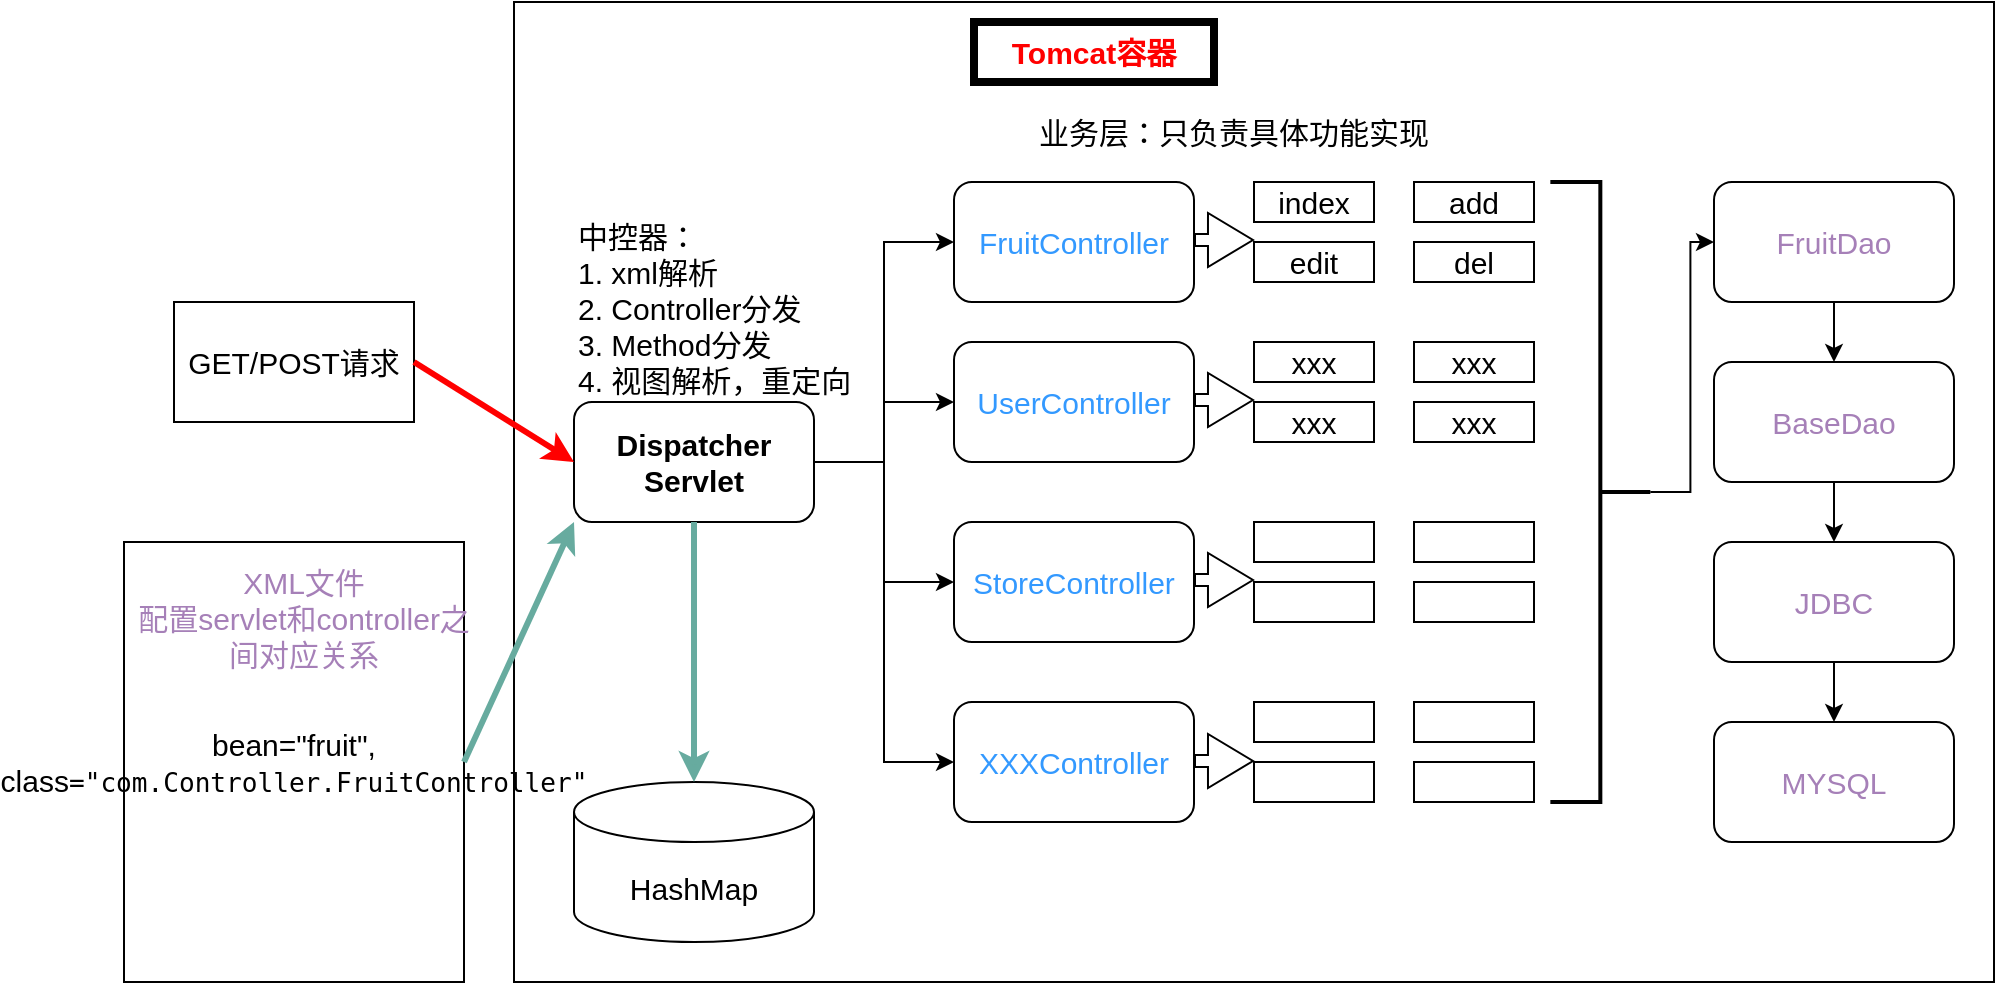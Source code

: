 <mxfile version="20.8.18" type="github">
  <diagram name="第 1 页" id="aFzcCpfWtaJ6C6KxCQzh">
    <mxGraphModel dx="1949" dy="678" grid="1" gridSize="10" guides="1" tooltips="1" connect="1" arrows="1" fold="1" page="1" pageScale="1" pageWidth="827" pageHeight="1169" math="0" shadow="0">
      <root>
        <mxCell id="0" />
        <mxCell id="1" parent="0" />
        <mxCell id="q14jdjyVmT1wQUSNURog-1" value="" style="rounded=0;whiteSpace=wrap;html=1;" vertex="1" parent="1">
          <mxGeometry x="80" y="50" width="740" height="490" as="geometry" />
        </mxCell>
        <mxCell id="q14jdjyVmT1wQUSNURog-2" value="Tomcat容器" style="text;html=1;strokeColor=default;fillColor=none;align=center;verticalAlign=middle;whiteSpace=wrap;rounded=0;fontColor=#FF0000;fontStyle=1;fontSize=15;strokeWidth=4;" vertex="1" parent="1">
          <mxGeometry x="310" y="60" width="120" height="30" as="geometry" />
        </mxCell>
        <mxCell id="q14jdjyVmT1wQUSNURog-10" style="edgeStyle=orthogonalEdgeStyle;rounded=0;orthogonalLoop=1;jettySize=auto;html=1;exitX=1;exitY=0.5;exitDx=0;exitDy=0;entryX=0;entryY=0.5;entryDx=0;entryDy=0;fontSize=15;fontColor=#000000;" edge="1" parent="1" source="q14jdjyVmT1wQUSNURog-3" target="q14jdjyVmT1wQUSNURog-6">
          <mxGeometry relative="1" as="geometry" />
        </mxCell>
        <mxCell id="q14jdjyVmT1wQUSNURog-11" style="edgeStyle=orthogonalEdgeStyle;rounded=0;orthogonalLoop=1;jettySize=auto;html=1;exitX=1;exitY=0.5;exitDx=0;exitDy=0;entryX=0;entryY=0.5;entryDx=0;entryDy=0;fontSize=15;fontColor=#000000;" edge="1" parent="1" source="q14jdjyVmT1wQUSNURog-3" target="q14jdjyVmT1wQUSNURog-7">
          <mxGeometry relative="1" as="geometry" />
        </mxCell>
        <mxCell id="q14jdjyVmT1wQUSNURog-12" style="edgeStyle=orthogonalEdgeStyle;rounded=0;orthogonalLoop=1;jettySize=auto;html=1;exitX=1;exitY=0.5;exitDx=0;exitDy=0;entryX=0;entryY=0.5;entryDx=0;entryDy=0;fontSize=15;fontColor=#000000;" edge="1" parent="1" source="q14jdjyVmT1wQUSNURog-3" target="q14jdjyVmT1wQUSNURog-8">
          <mxGeometry relative="1" as="geometry" />
        </mxCell>
        <mxCell id="q14jdjyVmT1wQUSNURog-13" style="edgeStyle=orthogonalEdgeStyle;rounded=0;orthogonalLoop=1;jettySize=auto;html=1;exitX=1;exitY=0.5;exitDx=0;exitDy=0;entryX=0;entryY=0.5;entryDx=0;entryDy=0;fontSize=15;fontColor=#000000;" edge="1" parent="1" source="q14jdjyVmT1wQUSNURog-3" target="q14jdjyVmT1wQUSNURog-5">
          <mxGeometry relative="1" as="geometry" />
        </mxCell>
        <mxCell id="q14jdjyVmT1wQUSNURog-3" value="Dispatcher Servlet" style="rounded=1;whiteSpace=wrap;html=1;fontSize=15;fontColor=#000000;fontStyle=1" vertex="1" parent="1">
          <mxGeometry x="110" y="250" width="120" height="60" as="geometry" />
        </mxCell>
        <mxCell id="q14jdjyVmT1wQUSNURog-5" value="FruitController" style="rounded=1;whiteSpace=wrap;html=1;fontSize=15;fontColor=#3399FF;" vertex="1" parent="1">
          <mxGeometry x="300" y="140" width="120" height="60" as="geometry" />
        </mxCell>
        <mxCell id="q14jdjyVmT1wQUSNURog-6" value="UserController" style="rounded=1;whiteSpace=wrap;html=1;fontSize=15;fontColor=#3399FF;" vertex="1" parent="1">
          <mxGeometry x="300" y="220" width="120" height="60" as="geometry" />
        </mxCell>
        <mxCell id="q14jdjyVmT1wQUSNURog-7" value="StoreController" style="rounded=1;whiteSpace=wrap;html=1;fontSize=15;fontColor=#3399FF;" vertex="1" parent="1">
          <mxGeometry x="300" y="310" width="120" height="60" as="geometry" />
        </mxCell>
        <mxCell id="q14jdjyVmT1wQUSNURog-8" value="XXXController" style="rounded=1;whiteSpace=wrap;html=1;fontSize=15;fontColor=#3399FF;" vertex="1" parent="1">
          <mxGeometry x="300" y="400" width="120" height="60" as="geometry" />
        </mxCell>
        <mxCell id="q14jdjyVmT1wQUSNURog-14" value="中控器：&lt;br&gt;1. xml解析&lt;br&gt;2. Controller分发&lt;br&gt;3. Method分发&lt;br&gt;4. 视图解析，重定向" style="text;html=1;strokeColor=none;fillColor=none;align=left;verticalAlign=middle;whiteSpace=wrap;rounded=0;fontSize=15;fontColor=#000000;horizontal=1;" vertex="1" parent="1">
          <mxGeometry x="110" y="125" width="140" height="155" as="geometry" />
        </mxCell>
        <mxCell id="q14jdjyVmT1wQUSNURog-15" value="业务层：只负责具体功能实现" style="text;html=1;strokeColor=none;fillColor=none;align=center;verticalAlign=middle;whiteSpace=wrap;rounded=0;fontSize=15;fontColor=#000000;" vertex="1" parent="1">
          <mxGeometry x="330" y="100" width="220" height="30" as="geometry" />
        </mxCell>
        <mxCell id="q14jdjyVmT1wQUSNURog-16" value="index" style="rounded=0;whiteSpace=wrap;html=1;strokeColor=default;strokeWidth=1;fontSize=15;fontColor=#000000;" vertex="1" parent="1">
          <mxGeometry x="450" y="140" width="60" height="20" as="geometry" />
        </mxCell>
        <mxCell id="q14jdjyVmT1wQUSNURog-17" value="add" style="rounded=0;whiteSpace=wrap;html=1;strokeColor=default;strokeWidth=1;fontSize=15;fontColor=#000000;" vertex="1" parent="1">
          <mxGeometry x="530" y="140" width="60" height="20" as="geometry" />
        </mxCell>
        <mxCell id="q14jdjyVmT1wQUSNURog-18" value="edit" style="rounded=0;whiteSpace=wrap;html=1;strokeColor=default;strokeWidth=1;fontSize=15;fontColor=#000000;" vertex="1" parent="1">
          <mxGeometry x="450" y="170" width="60" height="20" as="geometry" />
        </mxCell>
        <mxCell id="q14jdjyVmT1wQUSNURog-19" value="del" style="rounded=0;whiteSpace=wrap;html=1;strokeColor=default;strokeWidth=1;fontSize=15;fontColor=#000000;" vertex="1" parent="1">
          <mxGeometry x="530" y="170" width="60" height="20" as="geometry" />
        </mxCell>
        <mxCell id="q14jdjyVmT1wQUSNURog-20" value="xxx" style="rounded=0;whiteSpace=wrap;html=1;strokeColor=default;strokeWidth=1;fontSize=15;fontColor=#000000;" vertex="1" parent="1">
          <mxGeometry x="450" y="220" width="60" height="20" as="geometry" />
        </mxCell>
        <mxCell id="q14jdjyVmT1wQUSNURog-21" value="xxx" style="rounded=0;whiteSpace=wrap;html=1;strokeColor=default;strokeWidth=1;fontSize=15;fontColor=#000000;" vertex="1" parent="1">
          <mxGeometry x="530" y="220" width="60" height="20" as="geometry" />
        </mxCell>
        <mxCell id="q14jdjyVmT1wQUSNURog-22" value="xxx" style="rounded=0;whiteSpace=wrap;html=1;strokeColor=default;strokeWidth=1;fontSize=15;fontColor=#000000;" vertex="1" parent="1">
          <mxGeometry x="450" y="250" width="60" height="20" as="geometry" />
        </mxCell>
        <mxCell id="q14jdjyVmT1wQUSNURog-23" value="xxx" style="rounded=0;whiteSpace=wrap;html=1;strokeColor=default;strokeWidth=1;fontSize=15;fontColor=#000000;" vertex="1" parent="1">
          <mxGeometry x="530" y="250" width="60" height="20" as="geometry" />
        </mxCell>
        <mxCell id="q14jdjyVmT1wQUSNURog-24" value="" style="rounded=0;whiteSpace=wrap;html=1;strokeColor=default;strokeWidth=1;fontSize=15;fontColor=#000000;" vertex="1" parent="1">
          <mxGeometry x="450" y="310" width="60" height="20" as="geometry" />
        </mxCell>
        <mxCell id="q14jdjyVmT1wQUSNURog-25" value="" style="rounded=0;whiteSpace=wrap;html=1;strokeColor=default;strokeWidth=1;fontSize=15;fontColor=#000000;" vertex="1" parent="1">
          <mxGeometry x="530" y="310" width="60" height="20" as="geometry" />
        </mxCell>
        <mxCell id="q14jdjyVmT1wQUSNURog-26" value="" style="rounded=0;whiteSpace=wrap;html=1;strokeColor=default;strokeWidth=1;fontSize=15;fontColor=#000000;" vertex="1" parent="1">
          <mxGeometry x="450" y="340" width="60" height="20" as="geometry" />
        </mxCell>
        <mxCell id="q14jdjyVmT1wQUSNURog-27" value="" style="rounded=0;whiteSpace=wrap;html=1;strokeColor=default;strokeWidth=1;fontSize=15;fontColor=#000000;" vertex="1" parent="1">
          <mxGeometry x="530" y="340" width="60" height="20" as="geometry" />
        </mxCell>
        <mxCell id="q14jdjyVmT1wQUSNURog-28" value="" style="rounded=0;whiteSpace=wrap;html=1;strokeColor=default;strokeWidth=1;fontSize=15;fontColor=#000000;" vertex="1" parent="1">
          <mxGeometry x="450" y="400" width="60" height="20" as="geometry" />
        </mxCell>
        <mxCell id="q14jdjyVmT1wQUSNURog-29" value="" style="rounded=0;whiteSpace=wrap;html=1;strokeColor=default;strokeWidth=1;fontSize=15;fontColor=#000000;" vertex="1" parent="1">
          <mxGeometry x="530" y="400" width="60" height="20" as="geometry" />
        </mxCell>
        <mxCell id="q14jdjyVmT1wQUSNURog-30" value="" style="rounded=0;whiteSpace=wrap;html=1;strokeColor=default;strokeWidth=1;fontSize=15;fontColor=#000000;" vertex="1" parent="1">
          <mxGeometry x="450" y="430" width="60" height="20" as="geometry" />
        </mxCell>
        <mxCell id="q14jdjyVmT1wQUSNURog-31" value="" style="rounded=0;whiteSpace=wrap;html=1;strokeColor=default;strokeWidth=1;fontSize=15;fontColor=#000000;" vertex="1" parent="1">
          <mxGeometry x="530" y="430" width="60" height="20" as="geometry" />
        </mxCell>
        <mxCell id="q14jdjyVmT1wQUSNURog-34" value="" style="shape=flexArrow;endArrow=classic;html=1;rounded=0;fontSize=15;fontColor=#000000;width=6;endSize=7.17;" edge="1" parent="1">
          <mxGeometry width="50" height="50" relative="1" as="geometry">
            <mxPoint x="420" y="169" as="sourcePoint" />
            <mxPoint x="450" y="169" as="targetPoint" />
          </mxGeometry>
        </mxCell>
        <mxCell id="q14jdjyVmT1wQUSNURog-35" value="" style="shape=flexArrow;endArrow=classic;html=1;rounded=0;fontSize=15;fontColor=#000000;width=6;endSize=7.17;" edge="1" parent="1">
          <mxGeometry width="50" height="50" relative="1" as="geometry">
            <mxPoint x="420" y="249" as="sourcePoint" />
            <mxPoint x="450" y="249" as="targetPoint" />
          </mxGeometry>
        </mxCell>
        <mxCell id="q14jdjyVmT1wQUSNURog-36" value="" style="shape=flexArrow;endArrow=classic;html=1;rounded=0;fontSize=15;fontColor=#000000;width=6;endSize=7.17;" edge="1" parent="1">
          <mxGeometry width="50" height="50" relative="1" as="geometry">
            <mxPoint x="420" y="339" as="sourcePoint" />
            <mxPoint x="450" y="339" as="targetPoint" />
          </mxGeometry>
        </mxCell>
        <mxCell id="q14jdjyVmT1wQUSNURog-37" value="" style="shape=flexArrow;endArrow=classic;html=1;rounded=0;fontSize=15;fontColor=#000000;width=6;endSize=7.17;" edge="1" parent="1">
          <mxGeometry width="50" height="50" relative="1" as="geometry">
            <mxPoint x="420" y="429.5" as="sourcePoint" />
            <mxPoint x="450" y="429.5" as="targetPoint" />
          </mxGeometry>
        </mxCell>
        <mxCell id="q14jdjyVmT1wQUSNURog-43" style="edgeStyle=orthogonalEdgeStyle;rounded=0;orthogonalLoop=1;jettySize=auto;html=1;exitX=0;exitY=0.5;exitDx=0;exitDy=0;exitPerimeter=0;entryX=0;entryY=0.5;entryDx=0;entryDy=0;fontSize=15;fontColor=#A680B8;" edge="1" parent="1" source="q14jdjyVmT1wQUSNURog-38" target="q14jdjyVmT1wQUSNURog-39">
          <mxGeometry relative="1" as="geometry" />
        </mxCell>
        <mxCell id="q14jdjyVmT1wQUSNURog-38" value="" style="strokeWidth=2;html=1;shape=mxgraph.flowchart.annotation_2;align=left;labelPosition=right;pointerEvents=1;strokeColor=default;fontSize=15;fontColor=#000000;rotation=-180;" vertex="1" parent="1">
          <mxGeometry x="598.17" y="139.98" width="50" height="310" as="geometry" />
        </mxCell>
        <mxCell id="q14jdjyVmT1wQUSNURog-44" style="edgeStyle=orthogonalEdgeStyle;rounded=0;orthogonalLoop=1;jettySize=auto;html=1;exitX=0.5;exitY=1;exitDx=0;exitDy=0;entryX=0.5;entryY=0;entryDx=0;entryDy=0;fontSize=15;fontColor=#A680B8;" edge="1" parent="1" source="q14jdjyVmT1wQUSNURog-39" target="q14jdjyVmT1wQUSNURog-40">
          <mxGeometry relative="1" as="geometry" />
        </mxCell>
        <mxCell id="q14jdjyVmT1wQUSNURog-39" value="FruitDao" style="rounded=1;whiteSpace=wrap;html=1;fontSize=15;fontColor=#A680B8;" vertex="1" parent="1">
          <mxGeometry x="680.0" y="140" width="120" height="60" as="geometry" />
        </mxCell>
        <mxCell id="q14jdjyVmT1wQUSNURog-45" style="edgeStyle=orthogonalEdgeStyle;rounded=0;orthogonalLoop=1;jettySize=auto;html=1;exitX=0.5;exitY=1;exitDx=0;exitDy=0;entryX=0.5;entryY=0;entryDx=0;entryDy=0;fontSize=15;fontColor=#A680B8;" edge="1" parent="1" source="q14jdjyVmT1wQUSNURog-40" target="q14jdjyVmT1wQUSNURog-41">
          <mxGeometry relative="1" as="geometry" />
        </mxCell>
        <mxCell id="q14jdjyVmT1wQUSNURog-40" value="BaseDao" style="rounded=1;whiteSpace=wrap;html=1;fontSize=15;fontColor=#A680B8;" vertex="1" parent="1">
          <mxGeometry x="680.0" y="230" width="120" height="60" as="geometry" />
        </mxCell>
        <mxCell id="q14jdjyVmT1wQUSNURog-46" value="" style="edgeStyle=orthogonalEdgeStyle;rounded=0;orthogonalLoop=1;jettySize=auto;html=1;fontSize=15;fontColor=#A680B8;" edge="1" parent="1" source="q14jdjyVmT1wQUSNURog-41" target="q14jdjyVmT1wQUSNURog-42">
          <mxGeometry relative="1" as="geometry" />
        </mxCell>
        <mxCell id="q14jdjyVmT1wQUSNURog-41" value="JDBC" style="rounded=1;whiteSpace=wrap;html=1;fontSize=15;fontColor=#A680B8;" vertex="1" parent="1">
          <mxGeometry x="680.0" y="320" width="120" height="60" as="geometry" />
        </mxCell>
        <mxCell id="q14jdjyVmT1wQUSNURog-42" value="MYSQL" style="rounded=1;whiteSpace=wrap;html=1;fontSize=15;fontColor=#A680B8;" vertex="1" parent="1">
          <mxGeometry x="680.0" y="410" width="120" height="60" as="geometry" />
        </mxCell>
        <mxCell id="q14jdjyVmT1wQUSNURog-47" value="&lt;font color=&quot;#000000&quot;&gt;bean=&quot;fruit&quot;,&lt;br&gt;class&lt;span style=&quot;font-family: &amp;quot;JetBrains Mono&amp;quot;, monospace; font-size: 9.8pt;&quot;&gt;=&quot;com.Controller.FruitController&quot;&lt;/span&gt;&lt;/font&gt;" style="rounded=0;whiteSpace=wrap;html=1;strokeColor=default;strokeWidth=1;fontSize=15;fontColor=#A680B8;" vertex="1" parent="1">
          <mxGeometry x="-115" y="320" width="170" height="220" as="geometry" />
        </mxCell>
        <mxCell id="q14jdjyVmT1wQUSNURog-48" value="XML文件&lt;br&gt;配置servlet和controller之间对应关系" style="text;html=1;strokeColor=none;fillColor=none;align=center;verticalAlign=middle;whiteSpace=wrap;rounded=0;fontSize=15;fontColor=#A680B8;" vertex="1" parent="1">
          <mxGeometry x="-110" y="330" width="170" height="55" as="geometry" />
        </mxCell>
        <mxCell id="q14jdjyVmT1wQUSNURog-51" value="HashMap" style="shape=cylinder3;whiteSpace=wrap;html=1;boundedLbl=1;backgroundOutline=1;size=15;strokeColor=default;strokeWidth=1;fontSize=15;fontColor=#000000;" vertex="1" parent="1">
          <mxGeometry x="110" y="440" width="120" height="80" as="geometry" />
        </mxCell>
        <mxCell id="q14jdjyVmT1wQUSNURog-52" value="" style="endArrow=classic;html=1;rounded=0;fontSize=15;fontColor=#000000;exitX=1;exitY=0.5;exitDx=0;exitDy=0;entryX=0;entryY=1;entryDx=0;entryDy=0;strokeWidth=3;strokeColor=#67AB9F;" edge="1" parent="1" source="q14jdjyVmT1wQUSNURog-47" target="q14jdjyVmT1wQUSNURog-3">
          <mxGeometry width="50" height="50" relative="1" as="geometry">
            <mxPoint x="60" y="430" as="sourcePoint" />
            <mxPoint x="110" y="380" as="targetPoint" />
          </mxGeometry>
        </mxCell>
        <mxCell id="q14jdjyVmT1wQUSNURog-53" value="" style="endArrow=classic;html=1;rounded=0;fontSize=15;fontColor=#000000;strokeWidth=3;strokeColor=#67AB9F;" edge="1" parent="1" target="q14jdjyVmT1wQUSNURog-51">
          <mxGeometry width="50" height="50" relative="1" as="geometry">
            <mxPoint x="170" y="310" as="sourcePoint" />
            <mxPoint x="119" y="303" as="targetPoint" />
          </mxGeometry>
        </mxCell>
        <mxCell id="q14jdjyVmT1wQUSNURog-54" value="GET/POST请求" style="rounded=0;whiteSpace=wrap;html=1;strokeColor=default;strokeWidth=1;fontSize=15;fontColor=#000000;" vertex="1" parent="1">
          <mxGeometry x="-90" y="200" width="120" height="60" as="geometry" />
        </mxCell>
        <mxCell id="q14jdjyVmT1wQUSNURog-56" value="" style="endArrow=classic;html=1;rounded=0;strokeColor=#FF0000;strokeWidth=3;fontSize=15;fontColor=#000000;exitX=1;exitY=0.5;exitDx=0;exitDy=0;entryX=0;entryY=1;entryDx=0;entryDy=0;" edge="1" parent="1" source="q14jdjyVmT1wQUSNURog-54" target="q14jdjyVmT1wQUSNURog-14">
          <mxGeometry width="50" height="50" relative="1" as="geometry">
            <mxPoint x="30" y="180" as="sourcePoint" />
            <mxPoint x="80" y="130" as="targetPoint" />
          </mxGeometry>
        </mxCell>
      </root>
    </mxGraphModel>
  </diagram>
</mxfile>
